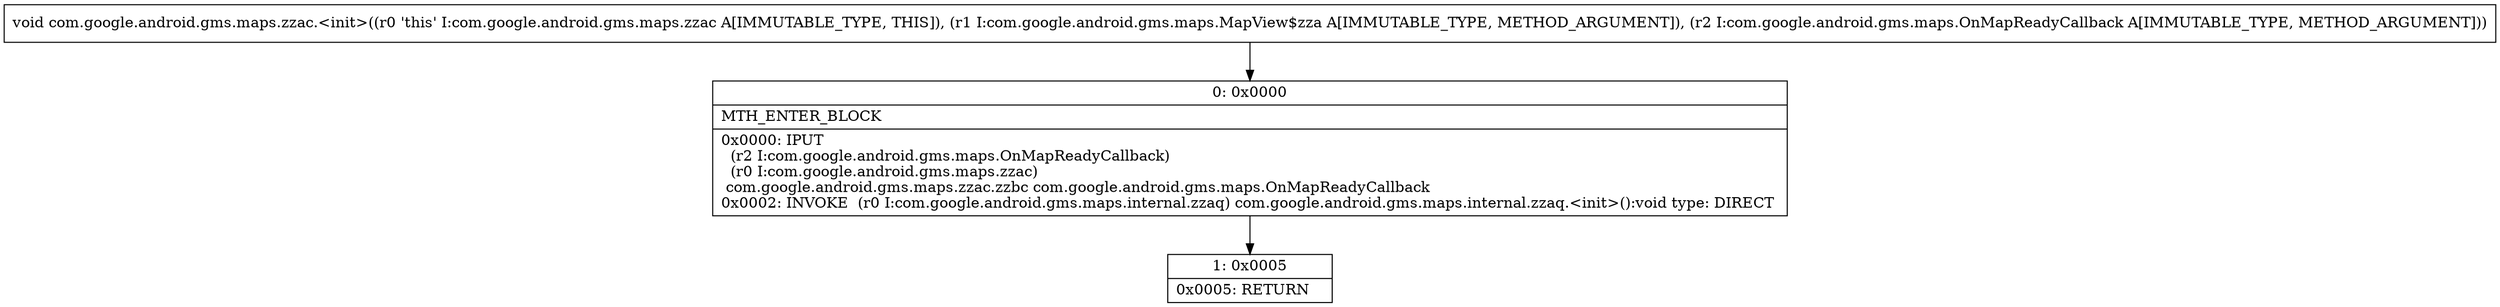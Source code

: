 digraph "CFG forcom.google.android.gms.maps.zzac.\<init\>(Lcom\/google\/android\/gms\/maps\/MapView$zza;Lcom\/google\/android\/gms\/maps\/OnMapReadyCallback;)V" {
Node_0 [shape=record,label="{0\:\ 0x0000|MTH_ENTER_BLOCK\l|0x0000: IPUT  \l  (r2 I:com.google.android.gms.maps.OnMapReadyCallback)\l  (r0 I:com.google.android.gms.maps.zzac)\l com.google.android.gms.maps.zzac.zzbc com.google.android.gms.maps.OnMapReadyCallback \l0x0002: INVOKE  (r0 I:com.google.android.gms.maps.internal.zzaq) com.google.android.gms.maps.internal.zzaq.\<init\>():void type: DIRECT \l}"];
Node_1 [shape=record,label="{1\:\ 0x0005|0x0005: RETURN   \l}"];
MethodNode[shape=record,label="{void com.google.android.gms.maps.zzac.\<init\>((r0 'this' I:com.google.android.gms.maps.zzac A[IMMUTABLE_TYPE, THIS]), (r1 I:com.google.android.gms.maps.MapView$zza A[IMMUTABLE_TYPE, METHOD_ARGUMENT]), (r2 I:com.google.android.gms.maps.OnMapReadyCallback A[IMMUTABLE_TYPE, METHOD_ARGUMENT])) }"];
MethodNode -> Node_0;
Node_0 -> Node_1;
}

